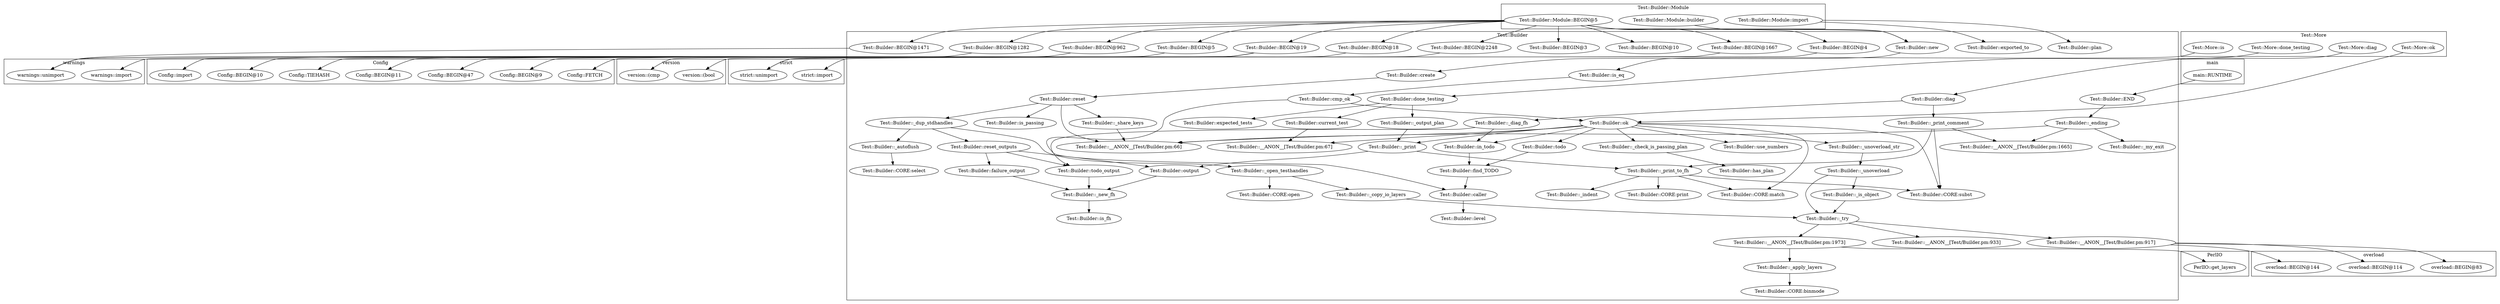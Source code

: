 digraph {
graph [overlap=false]
subgraph cluster_overload {
	label="overload";
	"overload::BEGIN@83";
	"overload::BEGIN@114";
	"overload::BEGIN@144";
}
subgraph cluster_version {
	label="version";
	"version::(bool";
	"version::(cmp";
}
subgraph cluster_warnings {
	label="warnings";
	"warnings::import";
	"warnings::unimport";
}
subgraph cluster_main {
	label="main";
	"main::RUNTIME";
}
subgraph cluster_Test_Builder_Module {
	label="Test::Builder::Module";
	"Test::Builder::Module::import";
	"Test::Builder::Module::BEGIN@5";
	"Test::Builder::Module::builder";
}
subgraph cluster_Config {
	label="Config";
	"Config::FETCH";
	"Config::BEGIN@9";
	"Config::BEGIN@47";
	"Config::BEGIN@11";
	"Config::TIEHASH";
	"Config::BEGIN@10";
	"Config::import";
}
subgraph cluster_strict {
	label="strict";
	"strict::import";
	"strict::unimport";
}
subgraph cluster_Test_More {
	label="Test::More";
	"Test::More::is";
	"Test::More::done_testing";
	"Test::More::diag";
	"Test::More::ok";
}
subgraph cluster_Test_Builder {
	label="Test::Builder";
	"Test::Builder::_open_testhandles";
	"Test::Builder::current_test";
	"Test::Builder::_output_plan";
	"Test::Builder::output";
	"Test::Builder::todo";
	"Test::Builder::__ANON__[Test/Builder.pm:1973]";
	"Test::Builder::CORE:subst";
	"Test::Builder::reset_outputs";
	"Test::Builder::_diag_fh";
	"Test::Builder::done_testing";
	"Test::Builder::failure_output";
	"Test::Builder::__ANON__[Test/Builder.pm:933]";
	"Test::Builder::BEGIN@1471";
	"Test::Builder::_share_keys";
	"Test::Builder::BEGIN@18";
	"Test::Builder::_indent";
	"Test::Builder::_check_is_passing_plan";
	"Test::Builder::todo_output";
	"Test::Builder::expected_tests";
	"Test::Builder::_print_comment";
	"Test::Builder::cmp_ok";
	"Test::Builder::in_todo";
	"Test::Builder::BEGIN@10";
	"Test::Builder::new";
	"Test::Builder::plan";
	"Test::Builder::_apply_layers";
	"Test::Builder::_new_fh";
	"Test::Builder::BEGIN@962";
	"Test::Builder::is_fh";
	"Test::Builder::BEGIN@5";
	"Test::Builder::BEGIN@19";
	"Test::Builder::CORE:select";
	"Test::Builder::ok";
	"Test::Builder::BEGIN@1667";
	"Test::Builder::__ANON__[Test/Builder.pm:917]";
	"Test::Builder::__ANON__[Test/Builder.pm:66]";
	"Test::Builder::_unoverload";
	"Test::Builder::_unoverload_str";
	"Test::Builder::exported_to";
	"Test::Builder::is_eq";
	"Test::Builder::is_passing";
	"Test::Builder::CORE:print";
	"Test::Builder::has_plan";
	"Test::Builder::_try";
	"Test::Builder::BEGIN@2248";
	"Test::Builder::CORE:binmode";
	"Test::Builder::END";
	"Test::Builder::_my_exit";
	"Test::Builder::_copy_io_layers";
	"Test::Builder::CORE:match";
	"Test::Builder::BEGIN@1282";
	"Test::Builder::BEGIN@3";
	"Test::Builder::level";
	"Test::Builder::__ANON__[Test/Builder.pm:67]";
	"Test::Builder::diag";
	"Test::Builder::create";
	"Test::Builder::caller";
	"Test::Builder::reset";
	"Test::Builder::_autoflush";
	"Test::Builder::_print_to_fh";
	"Test::Builder::find_TODO";
	"Test::Builder::__ANON__[Test/Builder.pm:1665]";
	"Test::Builder::_dup_stdhandles";
	"Test::Builder::_print";
	"Test::Builder::BEGIN@4";
	"Test::Builder::use_numbers";
	"Test::Builder::_ending";
	"Test::Builder::CORE:open";
	"Test::Builder::_is_object";
}
subgraph cluster_PerlIO {
	label="PerlIO";
	"PerlIO::get_layers";
}
"Test::Builder::done_testing" -> "Test::Builder::current_test";
"Test::Builder::_dup_stdhandles" -> "Test::Builder::_open_testhandles";
"Test::Builder::done_testing" -> "Test::Builder::_output_plan";
"Test::Builder::BEGIN@19" -> "Config::BEGIN@9";
"Test::Builder::ok" -> "Test::Builder::todo";
"Test::Builder::reset_outputs" -> "Test::Builder::failure_output";
"Test::Builder::_try" -> "Test::Builder::__ANON__[Test/Builder.pm:933]";
"Test::Builder::Module::BEGIN@5" -> "Test::Builder::BEGIN@1471";
"Test::Builder::reset" -> "Test::Builder::_share_keys";
"Test::Builder::_print_to_fh" -> "Test::Builder::_indent";
"Test::Builder::ok" -> "Test::Builder::_check_is_passing_plan";
"Test::Builder::diag" -> "Test::Builder::_print_comment";
"Test::Builder::__ANON__[Test/Builder.pm:1973]" -> "Test::Builder::_apply_layers";
"Test::Builder::Module::BEGIN@5" -> "Test::Builder::BEGIN@962";
"Test::Builder::output" -> "Test::Builder::_new_fh";
"Test::Builder::failure_output" -> "Test::Builder::_new_fh";
"Test::Builder::todo_output" -> "Test::Builder::_new_fh";
"Test::Builder::_new_fh" -> "Test::Builder::is_fh";
"Test::Builder::BEGIN@19" -> "version::(bool";
"Test::Builder::Module::BEGIN@5" -> "Test::Builder::BEGIN@5";
"Test::Builder::Module::BEGIN@5" -> "Test::Builder::BEGIN@19";
"Test::Builder::_unoverload_str" -> "Test::Builder::_unoverload";
"Test::More::is" -> "Test::Builder::is_eq";
"Test::Builder::reset" -> "Test::Builder::is_passing";
"Test::Builder::_print_to_fh" -> "Test::Builder::CORE:print";
"Test::Builder::_copy_io_layers" -> "Test::Builder::_try";
"Test::Builder::_unoverload" -> "Test::Builder::_try";
"Test::Builder::_is_object" -> "Test::Builder::_try";
"Test::Builder::_check_is_passing_plan" -> "Test::Builder::has_plan";
"Test::Builder::_apply_layers" -> "Test::Builder::CORE:binmode";
"Test::Builder::_open_testhandles" -> "Test::Builder::_copy_io_layers";
"main::RUNTIME" -> "Test::Builder::END";
"Test::Builder::ok" -> "Test::Builder::CORE:match";
"Test::Builder::_print_to_fh" -> "Test::Builder::CORE:match";
"Test::Builder::caller" -> "Test::Builder::level";
"Test::Builder::Module::BEGIN@5" -> "Test::Builder::BEGIN@3";
"Test::Builder::ok" -> "Test::Builder::__ANON__[Test/Builder.pm:67]";
"Test::Builder::current_test" -> "Test::Builder::__ANON__[Test/Builder.pm:67]";
"Test::Builder::_print_comment" -> "Test::Builder::__ANON__[Test/Builder.pm:1665]";
"Test::Builder::_ending" -> "Test::Builder::__ANON__[Test/Builder.pm:1665]";
"Test::Builder::todo" -> "Test::Builder::find_TODO";
"Test::Builder::in_todo" -> "Test::Builder::find_TODO";
"Test::Builder::BEGIN@19" -> "Config::BEGIN@11";
"Test::Builder::create" -> "Test::Builder::reset";
"Test::Builder::_print_comment" -> "Test::Builder::_print_to_fh";
"Test::Builder::_print" -> "Test::Builder::_print_to_fh";
"Test::Builder::ok" -> "Test::Builder::_print";
"Test::Builder::_output_plan" -> "Test::Builder::_print";
"Test::Builder::BEGIN@2248" -> "strict::unimport";
"Test::Builder::BEGIN@1667" -> "strict::unimport";
"Test::Builder::BEGIN@18" -> "Config::FETCH";
"Test::Builder::_print" -> "Test::Builder::output";
"Test::Builder::reset_outputs" -> "Test::Builder::output";
"Test::Builder::_print_comment" -> "Test::Builder::CORE:subst";
"Test::Builder::_print_to_fh" -> "Test::Builder::CORE:subst";
"Test::Builder::ok" -> "Test::Builder::CORE:subst";
"Test::Builder::_try" -> "Test::Builder::__ANON__[Test/Builder.pm:1973]";
"Test::Builder::BEGIN@4" -> "strict::import";
"Test::Builder::diag" -> "Test::Builder::_diag_fh";
"Test::Builder::_dup_stdhandles" -> "Test::Builder::reset_outputs";
"Test::More::done_testing" -> "Test::Builder::done_testing";
"Test::Builder::BEGIN@19" -> "version::(cmp";
"Test::Builder::__ANON__[Test/Builder.pm:917]" -> "overload::BEGIN@144";
"Test::Builder::BEGIN@19" -> "Config::import";
"Test::Builder::__ANON__[Test/Builder.pm:1973]" -> "PerlIO::get_layers";
"Test::Builder::BEGIN@19" -> "Config::TIEHASH";
"Test::Builder::Module::BEGIN@5" -> "Test::Builder::BEGIN@18";
"Test::Builder::reset_outputs" -> "Test::Builder::todo_output";
"Test::Builder::_diag_fh" -> "Test::Builder::todo_output";
"Test::Builder::done_testing" -> "Test::Builder::expected_tests";
"Test::Builder::BEGIN@19" -> "Config::BEGIN@10";
"Test::Builder::is_eq" -> "Test::Builder::cmp_ok";
"Test::Builder::_diag_fh" -> "Test::Builder::in_todo";
"Test::Builder::ok" -> "Test::Builder::in_todo";
"Test::Builder::Module::BEGIN@5" -> "Test::Builder::BEGIN@10";
"Test::Builder::Module::import" -> "Test::Builder::plan";
"Test::Builder::Module::builder" -> "Test::Builder::new";
"Test::Builder::Module::BEGIN@5" -> "Test::Builder::new";
"Test::Builder::BEGIN@5" -> "warnings::import";
"Test::Builder::_autoflush" -> "Test::Builder::CORE:select";
"Test::More::ok" -> "Test::Builder::ok";
"Test::Builder::cmp_ok" -> "Test::Builder::ok";
"Test::Builder::_try" -> "Test::Builder::__ANON__[Test/Builder.pm:917]";
"Test::Builder::Module::BEGIN@5" -> "Test::Builder::BEGIN@1667";
"Test::Builder::reset" -> "Test::Builder::__ANON__[Test/Builder.pm:66]";
"Test::Builder::_share_keys" -> "Test::Builder::__ANON__[Test/Builder.pm:66]";
"Test::Builder::ok" -> "Test::Builder::__ANON__[Test/Builder.pm:66]";
"Test::Builder::_ending" -> "Test::Builder::__ANON__[Test/Builder.pm:66]";
"Test::Builder::BEGIN@1471" -> "warnings::unimport";
"Test::Builder::BEGIN@1282" -> "warnings::unimport";
"Test::Builder::BEGIN@962" -> "warnings::unimport";
"Test::Builder::ok" -> "Test::Builder::_unoverload_str";
"Test::Builder::Module::import" -> "Test::Builder::exported_to";
"Test::Builder::BEGIN@19" -> "Config::BEGIN@47";
"Test::Builder::__ANON__[Test/Builder.pm:917]" -> "overload::BEGIN@114";
"Test::Builder::Module::BEGIN@5" -> "Test::Builder::BEGIN@2248";
"Test::Builder::_ending" -> "Test::Builder::_my_exit";
"Test::Builder::Module::BEGIN@5" -> "Test::Builder::BEGIN@1282";
"Test::Builder::new" -> "Test::Builder::create";
"Test::More::diag" -> "Test::Builder::diag";
"Test::Builder::cmp_ok" -> "Test::Builder::caller";
"Test::Builder::find_TODO" -> "Test::Builder::caller";
"Test::Builder::_dup_stdhandles" -> "Test::Builder::_autoflush";
"Test::Builder::reset" -> "Test::Builder::_dup_stdhandles";
"Test::Builder::Module::BEGIN@5" -> "Test::Builder::BEGIN@4";
"Test::Builder::END" -> "Test::Builder::_ending";
"Test::Builder::ok" -> "Test::Builder::use_numbers";
"Test::Builder::__ANON__[Test/Builder.pm:917]" -> "overload::BEGIN@83";
"Test::Builder::_open_testhandles" -> "Test::Builder::CORE:open";
"Test::Builder::_unoverload" -> "Test::Builder::_is_object";
}
